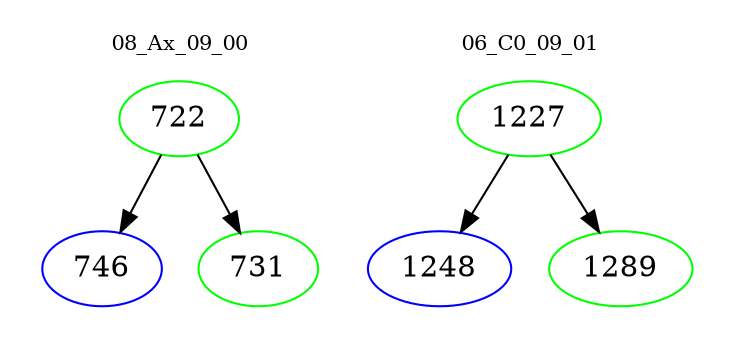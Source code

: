 digraph{
subgraph cluster_0 {
color = white
label = "08_Ax_09_00";
fontsize=10;
T0_722 [label="722", color="green"]
T0_722 -> T0_746 [color="black"]
T0_746 [label="746", color="blue"]
T0_722 -> T0_731 [color="black"]
T0_731 [label="731", color="green"]
}
subgraph cluster_1 {
color = white
label = "06_C0_09_01";
fontsize=10;
T1_1227 [label="1227", color="green"]
T1_1227 -> T1_1248 [color="black"]
T1_1248 [label="1248", color="blue"]
T1_1227 -> T1_1289 [color="black"]
T1_1289 [label="1289", color="green"]
}
}
